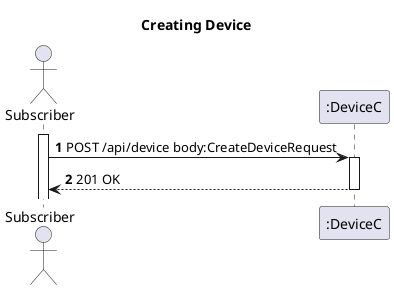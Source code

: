 @startuml
'https://plantuml.com/sequence-diagram

title Creating Device

autoactivate on
autonumber

actor "Subscriber" as Subscriber
participant ":DeviceC" as DeviceC


activate Subscriber

Subscriber -> DeviceC: POST /api/device body:CreateDeviceRequest
DeviceC --> Subscriber: 201 OK
@enduml